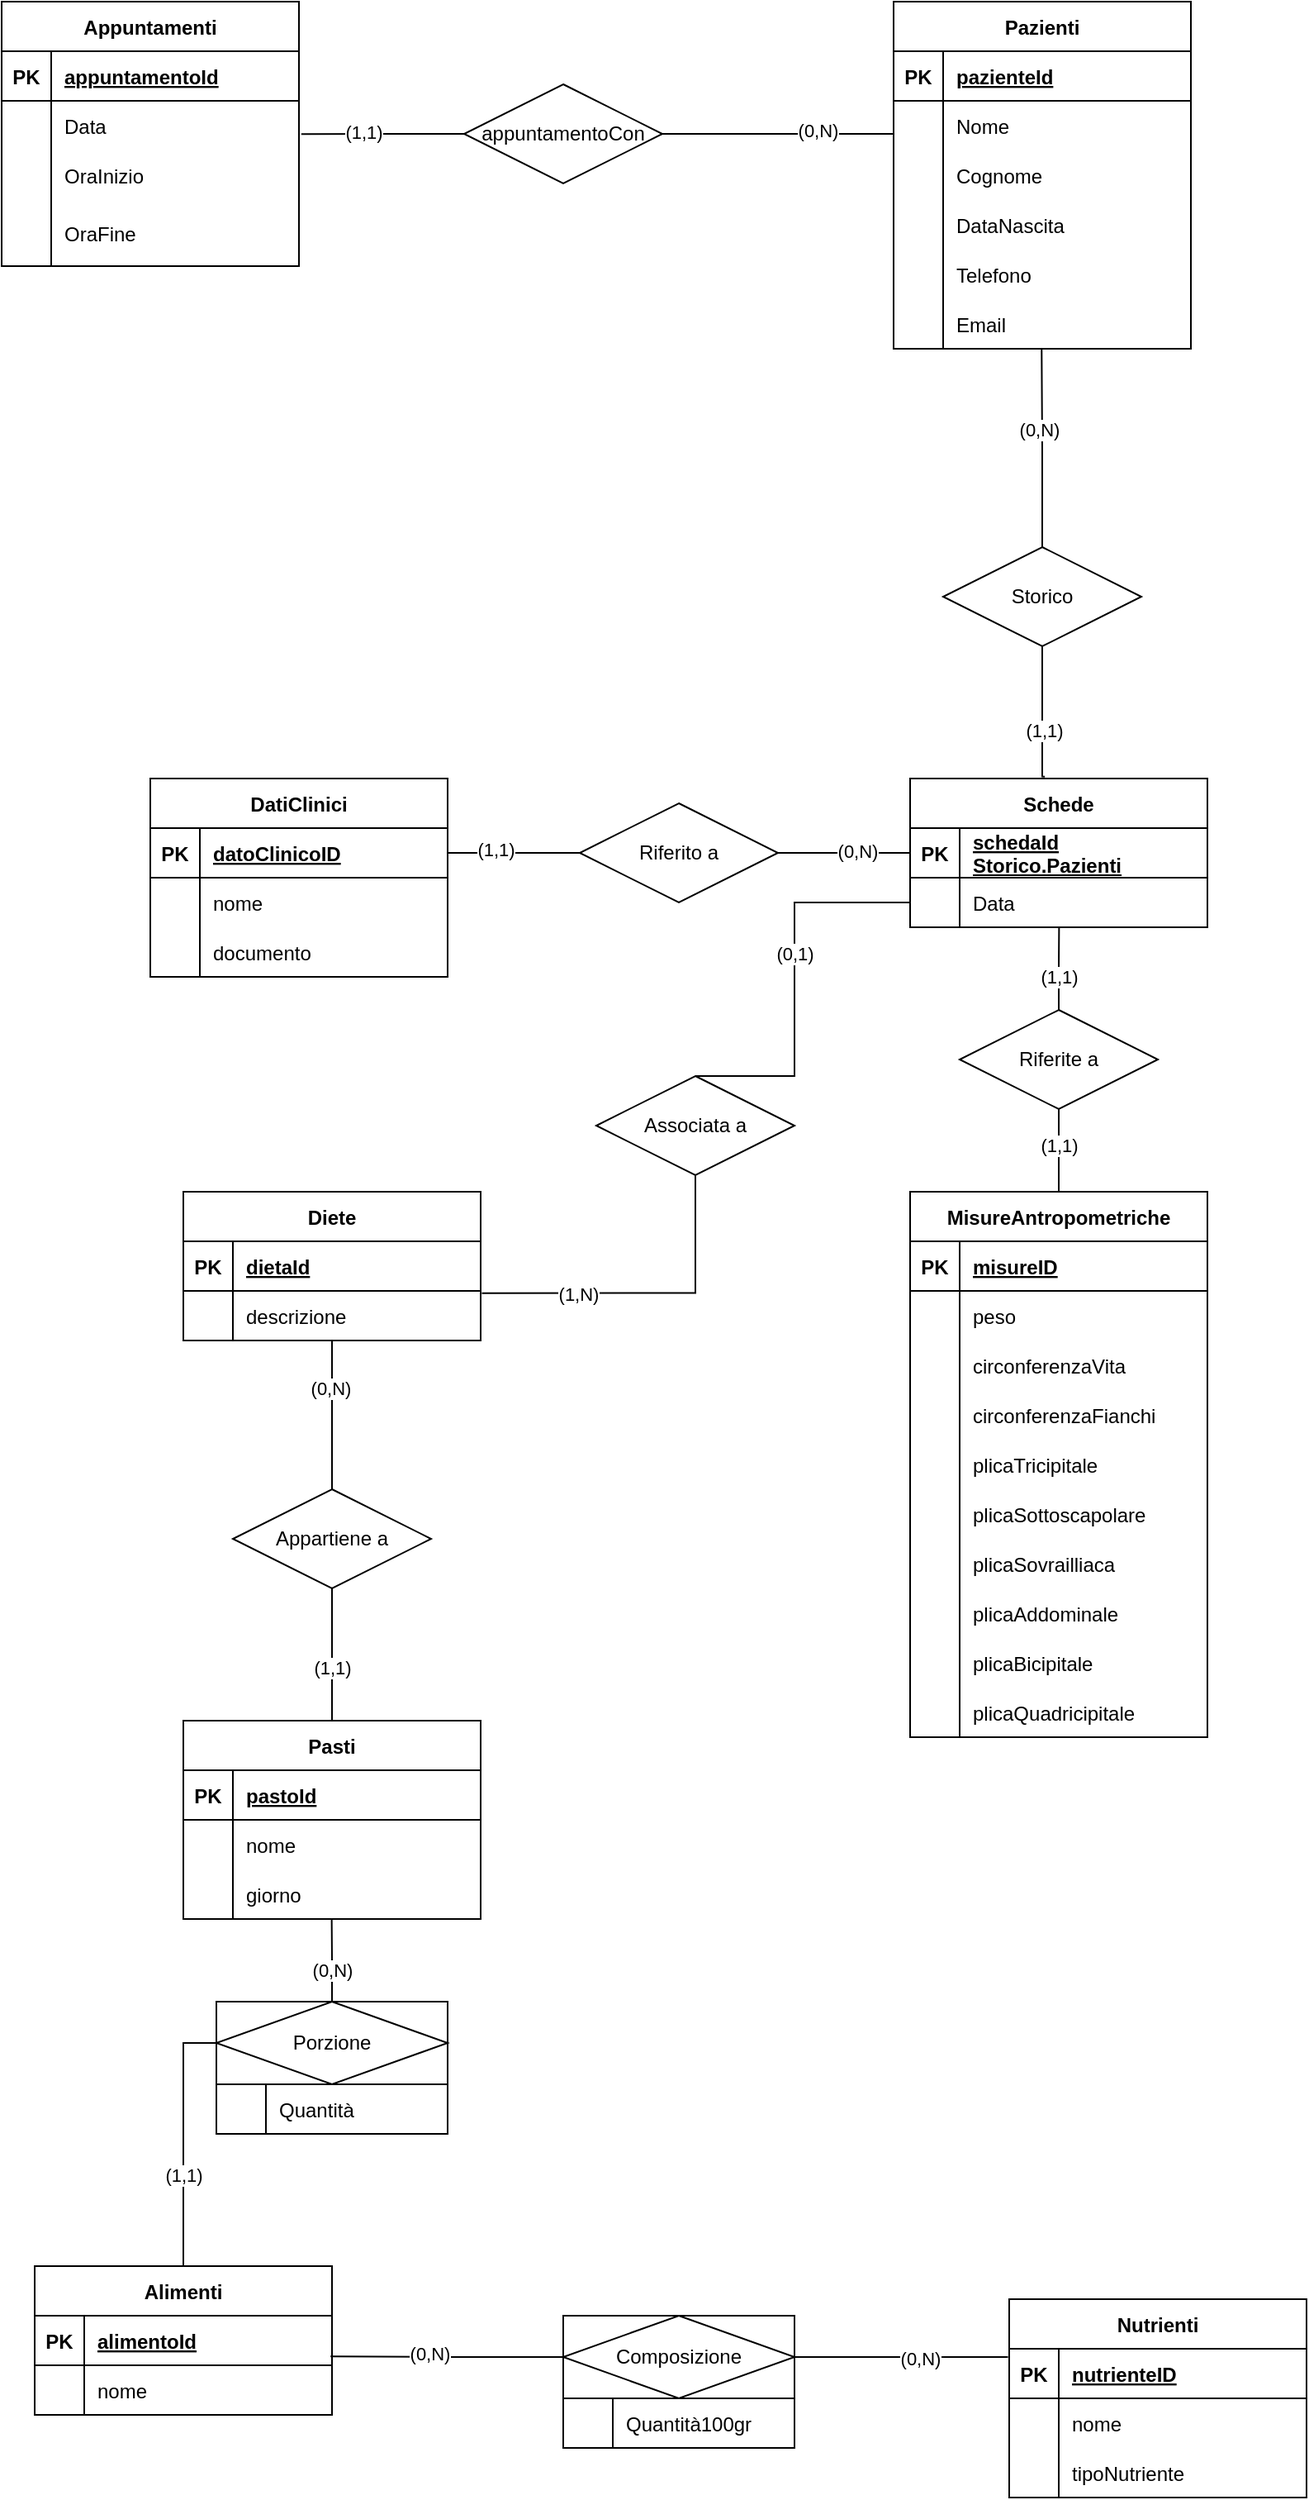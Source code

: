 <mxfile version="18.0.6" type="device"><diagram id="R2lEEEUBdFMjLlhIrx00" name="Page-1"><mxGraphModel dx="1038" dy="641" grid="1" gridSize="10" guides="1" tooltips="1" connect="1" arrows="1" fold="1" page="1" pageScale="1" pageWidth="850" pageHeight="1100" math="0" shadow="0" extFonts="Permanent Marker^https://fonts.googleapis.com/css?family=Permanent+Marker"><root><mxCell id="0"/><mxCell id="1" parent="0"/><mxCell id="slWftcfjG_QNIl7X43cK-1" value="Appuntamenti" style="shape=table;startSize=30;container=1;collapsible=1;childLayout=tableLayout;fixedRows=1;rowLines=0;fontStyle=1;align=center;resizeLast=1;" parent="1" vertex="1"><mxGeometry x="50" y="240" width="180" height="160" as="geometry"/></mxCell><mxCell id="slWftcfjG_QNIl7X43cK-2" value="" style="shape=tableRow;horizontal=0;startSize=0;swimlaneHead=0;swimlaneBody=0;fillColor=none;collapsible=0;dropTarget=0;points=[[0,0.5],[1,0.5]];portConstraint=eastwest;top=0;left=0;right=0;bottom=1;" parent="slWftcfjG_QNIl7X43cK-1" vertex="1"><mxGeometry y="30" width="180" height="30" as="geometry"/></mxCell><mxCell id="slWftcfjG_QNIl7X43cK-3" value="PK" style="shape=partialRectangle;connectable=0;fillColor=none;top=0;left=0;bottom=0;right=0;fontStyle=1;overflow=hidden;" parent="slWftcfjG_QNIl7X43cK-2" vertex="1"><mxGeometry width="30" height="30" as="geometry"><mxRectangle width="30" height="30" as="alternateBounds"/></mxGeometry></mxCell><mxCell id="slWftcfjG_QNIl7X43cK-4" value="appuntamentoId" style="shape=partialRectangle;connectable=0;fillColor=none;top=0;left=0;bottom=0;right=0;align=left;spacingLeft=6;fontStyle=5;overflow=hidden;" parent="slWftcfjG_QNIl7X43cK-2" vertex="1"><mxGeometry x="30" width="150" height="30" as="geometry"><mxRectangle width="150" height="30" as="alternateBounds"/></mxGeometry></mxCell><mxCell id="slWftcfjG_QNIl7X43cK-5" value="" style="shape=tableRow;horizontal=0;startSize=0;swimlaneHead=0;swimlaneBody=0;fillColor=none;collapsible=0;dropTarget=0;points=[[0,0.5],[1,0.5]];portConstraint=eastwest;top=0;left=0;right=0;bottom=0;" parent="slWftcfjG_QNIl7X43cK-1" vertex="1"><mxGeometry y="60" width="180" height="30" as="geometry"/></mxCell><mxCell id="slWftcfjG_QNIl7X43cK-6" value="" style="shape=partialRectangle;connectable=0;fillColor=none;top=0;left=0;bottom=0;right=0;editable=1;overflow=hidden;" parent="slWftcfjG_QNIl7X43cK-5" vertex="1"><mxGeometry width="30" height="30" as="geometry"><mxRectangle width="30" height="30" as="alternateBounds"/></mxGeometry></mxCell><mxCell id="slWftcfjG_QNIl7X43cK-7" value="Data" style="shape=partialRectangle;connectable=0;fillColor=none;top=0;left=0;bottom=0;right=0;align=left;spacingLeft=6;overflow=hidden;" parent="slWftcfjG_QNIl7X43cK-5" vertex="1"><mxGeometry x="30" width="150" height="30" as="geometry"><mxRectangle width="150" height="30" as="alternateBounds"/></mxGeometry></mxCell><mxCell id="slWftcfjG_QNIl7X43cK-8" value="" style="shape=tableRow;horizontal=0;startSize=0;swimlaneHead=0;swimlaneBody=0;fillColor=none;collapsible=0;dropTarget=0;points=[[0,0.5],[1,0.5]];portConstraint=eastwest;top=0;left=0;right=0;bottom=0;" parent="slWftcfjG_QNIl7X43cK-1" vertex="1"><mxGeometry y="90" width="180" height="30" as="geometry"/></mxCell><mxCell id="slWftcfjG_QNIl7X43cK-9" value="" style="shape=partialRectangle;connectable=0;fillColor=none;top=0;left=0;bottom=0;right=0;editable=1;overflow=hidden;" parent="slWftcfjG_QNIl7X43cK-8" vertex="1"><mxGeometry width="30" height="30" as="geometry"><mxRectangle width="30" height="30" as="alternateBounds"/></mxGeometry></mxCell><mxCell id="slWftcfjG_QNIl7X43cK-10" value="OraInizio" style="shape=partialRectangle;connectable=0;fillColor=none;top=0;left=0;bottom=0;right=0;align=left;spacingLeft=6;overflow=hidden;" parent="slWftcfjG_QNIl7X43cK-8" vertex="1"><mxGeometry x="30" width="150" height="30" as="geometry"><mxRectangle width="150" height="30" as="alternateBounds"/></mxGeometry></mxCell><mxCell id="slWftcfjG_QNIl7X43cK-11" value="" style="shape=tableRow;horizontal=0;startSize=0;swimlaneHead=0;swimlaneBody=0;fillColor=none;collapsible=0;dropTarget=0;points=[[0,0.5],[1,0.5]];portConstraint=eastwest;top=0;left=0;right=0;bottom=0;" parent="slWftcfjG_QNIl7X43cK-1" vertex="1"><mxGeometry y="120" width="180" height="40" as="geometry"/></mxCell><mxCell id="slWftcfjG_QNIl7X43cK-12" value="" style="shape=partialRectangle;connectable=0;fillColor=none;top=0;left=0;bottom=0;right=0;editable=1;overflow=hidden;" parent="slWftcfjG_QNIl7X43cK-11" vertex="1"><mxGeometry width="30" height="40" as="geometry"><mxRectangle width="30" height="40" as="alternateBounds"/></mxGeometry></mxCell><mxCell id="slWftcfjG_QNIl7X43cK-13" value="OraFine" style="shape=partialRectangle;connectable=0;fillColor=none;top=0;left=0;bottom=0;right=0;align=left;spacingLeft=6;overflow=hidden;" parent="slWftcfjG_QNIl7X43cK-11" vertex="1"><mxGeometry x="30" width="150" height="40" as="geometry"><mxRectangle width="150" height="40" as="alternateBounds"/></mxGeometry></mxCell><mxCell id="slWftcfjG_QNIl7X43cK-31" value="Pazienti" style="shape=table;startSize=30;container=1;collapsible=1;childLayout=tableLayout;fixedRows=1;rowLines=0;fontStyle=1;align=center;resizeLast=1;" parent="1" vertex="1"><mxGeometry x="590" y="240" width="180" height="210" as="geometry"/></mxCell><mxCell id="slWftcfjG_QNIl7X43cK-32" value="" style="shape=tableRow;horizontal=0;startSize=0;swimlaneHead=0;swimlaneBody=0;fillColor=none;collapsible=0;dropTarget=0;points=[[0,0.5],[1,0.5]];portConstraint=eastwest;top=0;left=0;right=0;bottom=1;" parent="slWftcfjG_QNIl7X43cK-31" vertex="1"><mxGeometry y="30" width="180" height="30" as="geometry"/></mxCell><mxCell id="slWftcfjG_QNIl7X43cK-33" value="PK" style="shape=partialRectangle;connectable=0;fillColor=none;top=0;left=0;bottom=0;right=0;fontStyle=1;overflow=hidden;" parent="slWftcfjG_QNIl7X43cK-32" vertex="1"><mxGeometry width="30" height="30" as="geometry"><mxRectangle width="30" height="30" as="alternateBounds"/></mxGeometry></mxCell><mxCell id="slWftcfjG_QNIl7X43cK-34" value="pazienteId" style="shape=partialRectangle;connectable=0;fillColor=none;top=0;left=0;bottom=0;right=0;align=left;spacingLeft=6;fontStyle=5;overflow=hidden;" parent="slWftcfjG_QNIl7X43cK-32" vertex="1"><mxGeometry x="30" width="150" height="30" as="geometry"><mxRectangle width="150" height="30" as="alternateBounds"/></mxGeometry></mxCell><mxCell id="slWftcfjG_QNIl7X43cK-35" value="" style="shape=tableRow;horizontal=0;startSize=0;swimlaneHead=0;swimlaneBody=0;fillColor=none;collapsible=0;dropTarget=0;points=[[0,0.5],[1,0.5]];portConstraint=eastwest;top=0;left=0;right=0;bottom=0;" parent="slWftcfjG_QNIl7X43cK-31" vertex="1"><mxGeometry y="60" width="180" height="30" as="geometry"/></mxCell><mxCell id="slWftcfjG_QNIl7X43cK-36" value="" style="shape=partialRectangle;connectable=0;fillColor=none;top=0;left=0;bottom=0;right=0;editable=1;overflow=hidden;" parent="slWftcfjG_QNIl7X43cK-35" vertex="1"><mxGeometry width="30" height="30" as="geometry"><mxRectangle width="30" height="30" as="alternateBounds"/></mxGeometry></mxCell><mxCell id="slWftcfjG_QNIl7X43cK-37" value="Nome" style="shape=partialRectangle;connectable=0;fillColor=none;top=0;left=0;bottom=0;right=0;align=left;spacingLeft=6;overflow=hidden;" parent="slWftcfjG_QNIl7X43cK-35" vertex="1"><mxGeometry x="30" width="150" height="30" as="geometry"><mxRectangle width="150" height="30" as="alternateBounds"/></mxGeometry></mxCell><mxCell id="slWftcfjG_QNIl7X43cK-38" value="" style="shape=tableRow;horizontal=0;startSize=0;swimlaneHead=0;swimlaneBody=0;fillColor=none;collapsible=0;dropTarget=0;points=[[0,0.5],[1,0.5]];portConstraint=eastwest;top=0;left=0;right=0;bottom=0;" parent="slWftcfjG_QNIl7X43cK-31" vertex="1"><mxGeometry y="90" width="180" height="30" as="geometry"/></mxCell><mxCell id="slWftcfjG_QNIl7X43cK-39" value="" style="shape=partialRectangle;connectable=0;fillColor=none;top=0;left=0;bottom=0;right=0;editable=1;overflow=hidden;" parent="slWftcfjG_QNIl7X43cK-38" vertex="1"><mxGeometry width="30" height="30" as="geometry"><mxRectangle width="30" height="30" as="alternateBounds"/></mxGeometry></mxCell><mxCell id="slWftcfjG_QNIl7X43cK-40" value="Cognome" style="shape=partialRectangle;connectable=0;fillColor=none;top=0;left=0;bottom=0;right=0;align=left;spacingLeft=6;overflow=hidden;" parent="slWftcfjG_QNIl7X43cK-38" vertex="1"><mxGeometry x="30" width="150" height="30" as="geometry"><mxRectangle width="150" height="30" as="alternateBounds"/></mxGeometry></mxCell><mxCell id="slWftcfjG_QNIl7X43cK-41" value="" style="shape=tableRow;horizontal=0;startSize=0;swimlaneHead=0;swimlaneBody=0;fillColor=none;collapsible=0;dropTarget=0;points=[[0,0.5],[1,0.5]];portConstraint=eastwest;top=0;left=0;right=0;bottom=0;" parent="slWftcfjG_QNIl7X43cK-31" vertex="1"><mxGeometry y="120" width="180" height="30" as="geometry"/></mxCell><mxCell id="slWftcfjG_QNIl7X43cK-42" value="" style="shape=partialRectangle;connectable=0;fillColor=none;top=0;left=0;bottom=0;right=0;editable=1;overflow=hidden;" parent="slWftcfjG_QNIl7X43cK-41" vertex="1"><mxGeometry width="30" height="30" as="geometry"><mxRectangle width="30" height="30" as="alternateBounds"/></mxGeometry></mxCell><mxCell id="slWftcfjG_QNIl7X43cK-43" value="DataNascita" style="shape=partialRectangle;connectable=0;fillColor=none;top=0;left=0;bottom=0;right=0;align=left;spacingLeft=6;overflow=hidden;" parent="slWftcfjG_QNIl7X43cK-41" vertex="1"><mxGeometry x="30" width="150" height="30" as="geometry"><mxRectangle width="150" height="30" as="alternateBounds"/></mxGeometry></mxCell><mxCell id="slWftcfjG_QNIl7X43cK-44" value="" style="shape=tableRow;horizontal=0;startSize=0;swimlaneHead=0;swimlaneBody=0;fillColor=none;collapsible=0;dropTarget=0;points=[[0,0.5],[1,0.5]];portConstraint=eastwest;top=0;left=0;right=0;bottom=0;" parent="slWftcfjG_QNIl7X43cK-31" vertex="1"><mxGeometry y="150" width="180" height="30" as="geometry"/></mxCell><mxCell id="slWftcfjG_QNIl7X43cK-45" value="" style="shape=partialRectangle;connectable=0;fillColor=none;top=0;left=0;bottom=0;right=0;editable=1;overflow=hidden;" parent="slWftcfjG_QNIl7X43cK-44" vertex="1"><mxGeometry width="30" height="30" as="geometry"><mxRectangle width="30" height="30" as="alternateBounds"/></mxGeometry></mxCell><mxCell id="slWftcfjG_QNIl7X43cK-46" value="Telefono" style="shape=partialRectangle;connectable=0;fillColor=none;top=0;left=0;bottom=0;right=0;align=left;spacingLeft=6;overflow=hidden;" parent="slWftcfjG_QNIl7X43cK-44" vertex="1"><mxGeometry x="30" width="150" height="30" as="geometry"><mxRectangle width="150" height="30" as="alternateBounds"/></mxGeometry></mxCell><mxCell id="slWftcfjG_QNIl7X43cK-47" value="" style="shape=tableRow;horizontal=0;startSize=0;swimlaneHead=0;swimlaneBody=0;fillColor=none;collapsible=0;dropTarget=0;points=[[0,0.5],[1,0.5]];portConstraint=eastwest;top=0;left=0;right=0;bottom=0;" parent="slWftcfjG_QNIl7X43cK-31" vertex="1"><mxGeometry y="180" width="180" height="30" as="geometry"/></mxCell><mxCell id="slWftcfjG_QNIl7X43cK-48" value="" style="shape=partialRectangle;connectable=0;fillColor=none;top=0;left=0;bottom=0;right=0;editable=1;overflow=hidden;" parent="slWftcfjG_QNIl7X43cK-47" vertex="1"><mxGeometry width="30" height="30" as="geometry"><mxRectangle width="30" height="30" as="alternateBounds"/></mxGeometry></mxCell><mxCell id="slWftcfjG_QNIl7X43cK-49" value="Email" style="shape=partialRectangle;connectable=0;fillColor=none;top=0;left=0;bottom=0;right=0;align=left;spacingLeft=6;overflow=hidden;" parent="slWftcfjG_QNIl7X43cK-47" vertex="1"><mxGeometry x="30" width="150" height="30" as="geometry"><mxRectangle width="150" height="30" as="alternateBounds"/></mxGeometry></mxCell><mxCell id="slWftcfjG_QNIl7X43cK-51" style="edgeStyle=orthogonalEdgeStyle;rounded=0;orthogonalLoop=1;jettySize=auto;html=1;exitX=1;exitY=0.5;exitDx=0;exitDy=0;endArrow=none;endFill=0;" parent="1" source="slWftcfjG_QNIl7X43cK-50" target="slWftcfjG_QNIl7X43cK-35" edge="1"><mxGeometry relative="1" as="geometry"><Array as="points"><mxPoint x="560" y="320"/><mxPoint x="560" y="320"/></Array></mxGeometry></mxCell><mxCell id="slWftcfjG_QNIl7X43cK-55" value="(0,N)" style="edgeLabel;html=1;align=center;verticalAlign=middle;resizable=0;points=[];" parent="slWftcfjG_QNIl7X43cK-51" vertex="1" connectable="0"><mxGeometry x="0.341" y="2" relative="1" as="geometry"><mxPoint as="offset"/></mxGeometry></mxCell><mxCell id="slWftcfjG_QNIl7X43cK-52" style="edgeStyle=orthogonalEdgeStyle;rounded=0;orthogonalLoop=1;jettySize=auto;html=1;exitX=0;exitY=0.5;exitDx=0;exitDy=0;entryX=1.008;entryY=0.671;entryDx=0;entryDy=0;entryPerimeter=0;endArrow=none;endFill=0;" parent="1" source="slWftcfjG_QNIl7X43cK-50" target="slWftcfjG_QNIl7X43cK-5" edge="1"><mxGeometry relative="1" as="geometry"/></mxCell><mxCell id="slWftcfjG_QNIl7X43cK-54" value="(1,1)" style="edgeLabel;html=1;align=center;verticalAlign=middle;resizable=0;points=[];" parent="slWftcfjG_QNIl7X43cK-52" vertex="1" connectable="0"><mxGeometry x="0.243" y="-1" relative="1" as="geometry"><mxPoint as="offset"/></mxGeometry></mxCell><mxCell id="slWftcfjG_QNIl7X43cK-50" value="appuntamentoCon" style="shape=rhombus;perimeter=rhombusPerimeter;whiteSpace=wrap;html=1;align=center;" parent="1" vertex="1"><mxGeometry x="330" y="290" width="120" height="60" as="geometry"/></mxCell><mxCell id="slWftcfjG_QNIl7X43cK-73" value="Schede" style="shape=table;startSize=30;container=1;collapsible=1;childLayout=tableLayout;fixedRows=1;rowLines=0;fontStyle=1;align=center;resizeLast=1;" parent="1" vertex="1"><mxGeometry x="600" y="710" width="180" height="90" as="geometry"/></mxCell><mxCell id="slWftcfjG_QNIl7X43cK-74" value="" style="shape=tableRow;horizontal=0;startSize=0;swimlaneHead=0;swimlaneBody=0;fillColor=none;collapsible=0;dropTarget=0;points=[[0,0.5],[1,0.5]];portConstraint=eastwest;top=0;left=0;right=0;bottom=1;" parent="slWftcfjG_QNIl7X43cK-73" vertex="1"><mxGeometry y="30" width="180" height="30" as="geometry"/></mxCell><mxCell id="slWftcfjG_QNIl7X43cK-75" value="PK" style="shape=partialRectangle;connectable=0;fillColor=none;top=0;left=0;bottom=0;right=0;fontStyle=1;overflow=hidden;" parent="slWftcfjG_QNIl7X43cK-74" vertex="1"><mxGeometry width="30" height="30" as="geometry"><mxRectangle width="30" height="30" as="alternateBounds"/></mxGeometry></mxCell><mxCell id="slWftcfjG_QNIl7X43cK-76" value="schedaId&#10;Storico.Pazienti" style="shape=partialRectangle;connectable=0;fillColor=none;top=0;left=0;bottom=0;right=0;align=left;spacingLeft=6;fontStyle=5;overflow=hidden;" parent="slWftcfjG_QNIl7X43cK-74" vertex="1"><mxGeometry x="30" width="150" height="30" as="geometry"><mxRectangle width="150" height="30" as="alternateBounds"/></mxGeometry></mxCell><mxCell id="slWftcfjG_QNIl7X43cK-77" value="" style="shape=tableRow;horizontal=0;startSize=0;swimlaneHead=0;swimlaneBody=0;fillColor=none;collapsible=0;dropTarget=0;points=[[0,0.5],[1,0.5]];portConstraint=eastwest;top=0;left=0;right=0;bottom=0;" parent="slWftcfjG_QNIl7X43cK-73" vertex="1"><mxGeometry y="60" width="180" height="30" as="geometry"/></mxCell><mxCell id="slWftcfjG_QNIl7X43cK-78" value="" style="shape=partialRectangle;connectable=0;fillColor=none;top=0;left=0;bottom=0;right=0;editable=1;overflow=hidden;" parent="slWftcfjG_QNIl7X43cK-77" vertex="1"><mxGeometry width="30" height="30" as="geometry"><mxRectangle width="30" height="30" as="alternateBounds"/></mxGeometry></mxCell><mxCell id="slWftcfjG_QNIl7X43cK-79" value="Data" style="shape=partialRectangle;connectable=0;fillColor=none;top=0;left=0;bottom=0;right=0;align=left;spacingLeft=6;overflow=hidden;" parent="slWftcfjG_QNIl7X43cK-77" vertex="1"><mxGeometry x="30" width="150" height="30" as="geometry"><mxRectangle width="150" height="30" as="alternateBounds"/></mxGeometry></mxCell><mxCell id="slWftcfjG_QNIl7X43cK-87" style="edgeStyle=orthogonalEdgeStyle;rounded=0;orthogonalLoop=1;jettySize=auto;html=1;exitX=0.5;exitY=0;exitDx=0;exitDy=0;endArrow=none;endFill=0;entryX=0.498;entryY=1;entryDx=0;entryDy=0;entryPerimeter=0;" parent="1" source="slWftcfjG_QNIl7X43cK-86" target="slWftcfjG_QNIl7X43cK-47" edge="1"><mxGeometry relative="1" as="geometry"><mxPoint x="679.632" y="460" as="targetPoint"/></mxGeometry></mxCell><mxCell id="slWftcfjG_QNIl7X43cK-91" value="(0,N)" style="edgeLabel;html=1;align=center;verticalAlign=middle;resizable=0;points=[];" parent="slWftcfjG_QNIl7X43cK-87" vertex="1" connectable="0"><mxGeometry x="0.2" y="2" relative="1" as="geometry"><mxPoint as="offset"/></mxGeometry></mxCell><mxCell id="slWftcfjG_QNIl7X43cK-89" style="edgeStyle=orthogonalEdgeStyle;rounded=0;orthogonalLoop=1;jettySize=auto;html=1;exitX=0.5;exitY=1;exitDx=0;exitDy=0;entryX=0.453;entryY=-0.013;entryDx=0;entryDy=0;entryPerimeter=0;endArrow=none;endFill=0;" parent="1" source="slWftcfjG_QNIl7X43cK-86" target="slWftcfjG_QNIl7X43cK-73" edge="1"><mxGeometry relative="1" as="geometry"><Array as="points"><mxPoint x="680" y="709"/></Array></mxGeometry></mxCell><mxCell id="slWftcfjG_QNIl7X43cK-90" value="(1,1)" style="edgeLabel;html=1;align=center;verticalAlign=middle;resizable=0;points=[];" parent="slWftcfjG_QNIl7X43cK-89" vertex="1" connectable="0"><mxGeometry x="0.272" y="1" relative="1" as="geometry"><mxPoint as="offset"/></mxGeometry></mxCell><mxCell id="slWftcfjG_QNIl7X43cK-86" value="Storico" style="shape=rhombus;perimeter=rhombusPerimeter;whiteSpace=wrap;html=1;align=center;" parent="1" vertex="1"><mxGeometry x="620" y="570" width="120" height="60" as="geometry"/></mxCell><mxCell id="slWftcfjG_QNIl7X43cK-92" value="DatiClinici" style="shape=table;startSize=30;container=1;collapsible=1;childLayout=tableLayout;fixedRows=1;rowLines=0;fontStyle=1;align=center;resizeLast=1;" parent="1" vertex="1"><mxGeometry x="140" y="710" width="180" height="120" as="geometry"/></mxCell><mxCell id="slWftcfjG_QNIl7X43cK-93" value="" style="shape=tableRow;horizontal=0;startSize=0;swimlaneHead=0;swimlaneBody=0;fillColor=none;collapsible=0;dropTarget=0;points=[[0,0.5],[1,0.5]];portConstraint=eastwest;top=0;left=0;right=0;bottom=1;" parent="slWftcfjG_QNIl7X43cK-92" vertex="1"><mxGeometry y="30" width="180" height="30" as="geometry"/></mxCell><mxCell id="slWftcfjG_QNIl7X43cK-94" value="PK" style="shape=partialRectangle;connectable=0;fillColor=none;top=0;left=0;bottom=0;right=0;fontStyle=1;overflow=hidden;" parent="slWftcfjG_QNIl7X43cK-93" vertex="1"><mxGeometry width="30" height="30" as="geometry"><mxRectangle width="30" height="30" as="alternateBounds"/></mxGeometry></mxCell><mxCell id="slWftcfjG_QNIl7X43cK-95" value="datoClinicoID" style="shape=partialRectangle;connectable=0;fillColor=none;top=0;left=0;bottom=0;right=0;align=left;spacingLeft=6;fontStyle=5;overflow=hidden;" parent="slWftcfjG_QNIl7X43cK-93" vertex="1"><mxGeometry x="30" width="150" height="30" as="geometry"><mxRectangle width="150" height="30" as="alternateBounds"/></mxGeometry></mxCell><mxCell id="slWftcfjG_QNIl7X43cK-96" value="" style="shape=tableRow;horizontal=0;startSize=0;swimlaneHead=0;swimlaneBody=0;fillColor=none;collapsible=0;dropTarget=0;points=[[0,0.5],[1,0.5]];portConstraint=eastwest;top=0;left=0;right=0;bottom=0;" parent="slWftcfjG_QNIl7X43cK-92" vertex="1"><mxGeometry y="60" width="180" height="30" as="geometry"/></mxCell><mxCell id="slWftcfjG_QNIl7X43cK-97" value="" style="shape=partialRectangle;connectable=0;fillColor=none;top=0;left=0;bottom=0;right=0;editable=1;overflow=hidden;" parent="slWftcfjG_QNIl7X43cK-96" vertex="1"><mxGeometry width="30" height="30" as="geometry"><mxRectangle width="30" height="30" as="alternateBounds"/></mxGeometry></mxCell><mxCell id="slWftcfjG_QNIl7X43cK-98" value="nome" style="shape=partialRectangle;connectable=0;fillColor=none;top=0;left=0;bottom=0;right=0;align=left;spacingLeft=6;overflow=hidden;" parent="slWftcfjG_QNIl7X43cK-96" vertex="1"><mxGeometry x="30" width="150" height="30" as="geometry"><mxRectangle width="150" height="30" as="alternateBounds"/></mxGeometry></mxCell><mxCell id="slWftcfjG_QNIl7X43cK-99" value="" style="shape=tableRow;horizontal=0;startSize=0;swimlaneHead=0;swimlaneBody=0;fillColor=none;collapsible=0;dropTarget=0;points=[[0,0.5],[1,0.5]];portConstraint=eastwest;top=0;left=0;right=0;bottom=0;" parent="slWftcfjG_QNIl7X43cK-92" vertex="1"><mxGeometry y="90" width="180" height="30" as="geometry"/></mxCell><mxCell id="slWftcfjG_QNIl7X43cK-100" value="" style="shape=partialRectangle;connectable=0;fillColor=none;top=0;left=0;bottom=0;right=0;editable=1;overflow=hidden;" parent="slWftcfjG_QNIl7X43cK-99" vertex="1"><mxGeometry width="30" height="30" as="geometry"><mxRectangle width="30" height="30" as="alternateBounds"/></mxGeometry></mxCell><mxCell id="slWftcfjG_QNIl7X43cK-101" value="documento" style="shape=partialRectangle;connectable=0;fillColor=none;top=0;left=0;bottom=0;right=0;align=left;spacingLeft=6;overflow=hidden;" parent="slWftcfjG_QNIl7X43cK-99" vertex="1"><mxGeometry x="30" width="150" height="30" as="geometry"><mxRectangle width="150" height="30" as="alternateBounds"/></mxGeometry></mxCell><mxCell id="slWftcfjG_QNIl7X43cK-107" style="edgeStyle=orthogonalEdgeStyle;rounded=0;orthogonalLoop=1;jettySize=auto;html=1;exitX=0;exitY=0.5;exitDx=0;exitDy=0;entryX=1;entryY=0.5;entryDx=0;entryDy=0;endArrow=none;endFill=0;" parent="1" source="slWftcfjG_QNIl7X43cK-106" target="slWftcfjG_QNIl7X43cK-93" edge="1"><mxGeometry relative="1" as="geometry"/></mxCell><mxCell id="slWftcfjG_QNIl7X43cK-110" value="(1,1)" style="edgeLabel;html=1;align=center;verticalAlign=middle;resizable=0;points=[];" parent="slWftcfjG_QNIl7X43cK-107" vertex="1" connectable="0"><mxGeometry x="0.279" y="-2" relative="1" as="geometry"><mxPoint as="offset"/></mxGeometry></mxCell><mxCell id="slWftcfjG_QNIl7X43cK-108" style="edgeStyle=orthogonalEdgeStyle;rounded=0;orthogonalLoop=1;jettySize=auto;html=1;exitX=1;exitY=0.5;exitDx=0;exitDy=0;entryX=0;entryY=0.5;entryDx=0;entryDy=0;endArrow=none;endFill=0;" parent="1" source="slWftcfjG_QNIl7X43cK-106" target="slWftcfjG_QNIl7X43cK-74" edge="1"><mxGeometry relative="1" as="geometry"/></mxCell><mxCell id="slWftcfjG_QNIl7X43cK-109" value="(0,N)" style="edgeLabel;html=1;align=center;verticalAlign=middle;resizable=0;points=[];" parent="slWftcfjG_QNIl7X43cK-108" vertex="1" connectable="0"><mxGeometry x="0.202" y="1" relative="1" as="geometry"><mxPoint as="offset"/></mxGeometry></mxCell><mxCell id="slWftcfjG_QNIl7X43cK-106" value="Riferito a" style="shape=rhombus;perimeter=rhombusPerimeter;whiteSpace=wrap;html=1;align=center;" parent="1" vertex="1"><mxGeometry x="400" y="725" width="120" height="60" as="geometry"/></mxCell><mxCell id="slWftcfjG_QNIl7X43cK-111" value="MisureAntropometriche" style="shape=table;startSize=30;container=1;collapsible=1;childLayout=tableLayout;fixedRows=1;rowLines=0;fontStyle=1;align=center;resizeLast=1;" parent="1" vertex="1"><mxGeometry x="600" y="960" width="180" height="330" as="geometry"/></mxCell><mxCell id="slWftcfjG_QNIl7X43cK-112" value="" style="shape=tableRow;horizontal=0;startSize=0;swimlaneHead=0;swimlaneBody=0;fillColor=none;collapsible=0;dropTarget=0;points=[[0,0.5],[1,0.5]];portConstraint=eastwest;top=0;left=0;right=0;bottom=1;" parent="slWftcfjG_QNIl7X43cK-111" vertex="1"><mxGeometry y="30" width="180" height="30" as="geometry"/></mxCell><mxCell id="slWftcfjG_QNIl7X43cK-113" value="PK" style="shape=partialRectangle;connectable=0;fillColor=none;top=0;left=0;bottom=0;right=0;fontStyle=1;overflow=hidden;" parent="slWftcfjG_QNIl7X43cK-112" vertex="1"><mxGeometry width="30" height="30" as="geometry"><mxRectangle width="30" height="30" as="alternateBounds"/></mxGeometry></mxCell><mxCell id="slWftcfjG_QNIl7X43cK-114" value="misureID" style="shape=partialRectangle;connectable=0;fillColor=none;top=0;left=0;bottom=0;right=0;align=left;spacingLeft=6;fontStyle=5;overflow=hidden;" parent="slWftcfjG_QNIl7X43cK-112" vertex="1"><mxGeometry x="30" width="150" height="30" as="geometry"><mxRectangle width="150" height="30" as="alternateBounds"/></mxGeometry></mxCell><mxCell id="slWftcfjG_QNIl7X43cK-115" value="" style="shape=tableRow;horizontal=0;startSize=0;swimlaneHead=0;swimlaneBody=0;fillColor=none;collapsible=0;dropTarget=0;points=[[0,0.5],[1,0.5]];portConstraint=eastwest;top=0;left=0;right=0;bottom=0;" parent="slWftcfjG_QNIl7X43cK-111" vertex="1"><mxGeometry y="60" width="180" height="30" as="geometry"/></mxCell><mxCell id="slWftcfjG_QNIl7X43cK-116" value="" style="shape=partialRectangle;connectable=0;fillColor=none;top=0;left=0;bottom=0;right=0;editable=1;overflow=hidden;" parent="slWftcfjG_QNIl7X43cK-115" vertex="1"><mxGeometry width="30" height="30" as="geometry"><mxRectangle width="30" height="30" as="alternateBounds"/></mxGeometry></mxCell><mxCell id="slWftcfjG_QNIl7X43cK-117" value="peso" style="shape=partialRectangle;connectable=0;fillColor=none;top=0;left=0;bottom=0;right=0;align=left;spacingLeft=6;overflow=hidden;" parent="slWftcfjG_QNIl7X43cK-115" vertex="1"><mxGeometry x="30" width="150" height="30" as="geometry"><mxRectangle width="150" height="30" as="alternateBounds"/></mxGeometry></mxCell><mxCell id="slWftcfjG_QNIl7X43cK-118" value="" style="shape=tableRow;horizontal=0;startSize=0;swimlaneHead=0;swimlaneBody=0;fillColor=none;collapsible=0;dropTarget=0;points=[[0,0.5],[1,0.5]];portConstraint=eastwest;top=0;left=0;right=0;bottom=0;" parent="slWftcfjG_QNIl7X43cK-111" vertex="1"><mxGeometry y="90" width="180" height="30" as="geometry"/></mxCell><mxCell id="slWftcfjG_QNIl7X43cK-119" value="" style="shape=partialRectangle;connectable=0;fillColor=none;top=0;left=0;bottom=0;right=0;editable=1;overflow=hidden;" parent="slWftcfjG_QNIl7X43cK-118" vertex="1"><mxGeometry width="30" height="30" as="geometry"><mxRectangle width="30" height="30" as="alternateBounds"/></mxGeometry></mxCell><mxCell id="slWftcfjG_QNIl7X43cK-120" value="circonferenzaVita" style="shape=partialRectangle;connectable=0;fillColor=none;top=0;left=0;bottom=0;right=0;align=left;spacingLeft=6;overflow=hidden;" parent="slWftcfjG_QNIl7X43cK-118" vertex="1"><mxGeometry x="30" width="150" height="30" as="geometry"><mxRectangle width="150" height="30" as="alternateBounds"/></mxGeometry></mxCell><mxCell id="slWftcfjG_QNIl7X43cK-121" value="" style="shape=tableRow;horizontal=0;startSize=0;swimlaneHead=0;swimlaneBody=0;fillColor=none;collapsible=0;dropTarget=0;points=[[0,0.5],[1,0.5]];portConstraint=eastwest;top=0;left=0;right=0;bottom=0;" parent="slWftcfjG_QNIl7X43cK-111" vertex="1"><mxGeometry y="120" width="180" height="30" as="geometry"/></mxCell><mxCell id="slWftcfjG_QNIl7X43cK-122" value="" style="shape=partialRectangle;connectable=0;fillColor=none;top=0;left=0;bottom=0;right=0;editable=1;overflow=hidden;" parent="slWftcfjG_QNIl7X43cK-121" vertex="1"><mxGeometry width="30" height="30" as="geometry"><mxRectangle width="30" height="30" as="alternateBounds"/></mxGeometry></mxCell><mxCell id="slWftcfjG_QNIl7X43cK-123" value="circonferenzaFianchi" style="shape=partialRectangle;connectable=0;fillColor=none;top=0;left=0;bottom=0;right=0;align=left;spacingLeft=6;overflow=hidden;" parent="slWftcfjG_QNIl7X43cK-121" vertex="1"><mxGeometry x="30" width="150" height="30" as="geometry"><mxRectangle width="150" height="30" as="alternateBounds"/></mxGeometry></mxCell><mxCell id="slWftcfjG_QNIl7X43cK-124" value="" style="shape=tableRow;horizontal=0;startSize=0;swimlaneHead=0;swimlaneBody=0;fillColor=none;collapsible=0;dropTarget=0;points=[[0,0.5],[1,0.5]];portConstraint=eastwest;top=0;left=0;right=0;bottom=0;" parent="slWftcfjG_QNIl7X43cK-111" vertex="1"><mxGeometry y="150" width="180" height="30" as="geometry"/></mxCell><mxCell id="slWftcfjG_QNIl7X43cK-125" value="" style="shape=partialRectangle;connectable=0;fillColor=none;top=0;left=0;bottom=0;right=0;editable=1;overflow=hidden;" parent="slWftcfjG_QNIl7X43cK-124" vertex="1"><mxGeometry width="30" height="30" as="geometry"><mxRectangle width="30" height="30" as="alternateBounds"/></mxGeometry></mxCell><mxCell id="slWftcfjG_QNIl7X43cK-126" value="plicaTricipitale" style="shape=partialRectangle;connectable=0;fillColor=none;top=0;left=0;bottom=0;right=0;align=left;spacingLeft=6;overflow=hidden;" parent="slWftcfjG_QNIl7X43cK-124" vertex="1"><mxGeometry x="30" width="150" height="30" as="geometry"><mxRectangle width="150" height="30" as="alternateBounds"/></mxGeometry></mxCell><mxCell id="slWftcfjG_QNIl7X43cK-127" value="" style="shape=tableRow;horizontal=0;startSize=0;swimlaneHead=0;swimlaneBody=0;fillColor=none;collapsible=0;dropTarget=0;points=[[0,0.5],[1,0.5]];portConstraint=eastwest;top=0;left=0;right=0;bottom=0;" parent="slWftcfjG_QNIl7X43cK-111" vertex="1"><mxGeometry y="180" width="180" height="30" as="geometry"/></mxCell><mxCell id="slWftcfjG_QNIl7X43cK-128" value="" style="shape=partialRectangle;connectable=0;fillColor=none;top=0;left=0;bottom=0;right=0;editable=1;overflow=hidden;" parent="slWftcfjG_QNIl7X43cK-127" vertex="1"><mxGeometry width="30" height="30" as="geometry"><mxRectangle width="30" height="30" as="alternateBounds"/></mxGeometry></mxCell><mxCell id="slWftcfjG_QNIl7X43cK-129" value="plicaSottoscapolare" style="shape=partialRectangle;connectable=0;fillColor=none;top=0;left=0;bottom=0;right=0;align=left;spacingLeft=6;overflow=hidden;" parent="slWftcfjG_QNIl7X43cK-127" vertex="1"><mxGeometry x="30" width="150" height="30" as="geometry"><mxRectangle width="150" height="30" as="alternateBounds"/></mxGeometry></mxCell><mxCell id="slWftcfjG_QNIl7X43cK-130" value="" style="shape=tableRow;horizontal=0;startSize=0;swimlaneHead=0;swimlaneBody=0;fillColor=none;collapsible=0;dropTarget=0;points=[[0,0.5],[1,0.5]];portConstraint=eastwest;top=0;left=0;right=0;bottom=0;" parent="slWftcfjG_QNIl7X43cK-111" vertex="1"><mxGeometry y="210" width="180" height="30" as="geometry"/></mxCell><mxCell id="slWftcfjG_QNIl7X43cK-131" value="" style="shape=partialRectangle;connectable=0;fillColor=none;top=0;left=0;bottom=0;right=0;editable=1;overflow=hidden;" parent="slWftcfjG_QNIl7X43cK-130" vertex="1"><mxGeometry width="30" height="30" as="geometry"><mxRectangle width="30" height="30" as="alternateBounds"/></mxGeometry></mxCell><mxCell id="slWftcfjG_QNIl7X43cK-132" value="plicaSovrailliaca" style="shape=partialRectangle;connectable=0;fillColor=none;top=0;left=0;bottom=0;right=0;align=left;spacingLeft=6;overflow=hidden;" parent="slWftcfjG_QNIl7X43cK-130" vertex="1"><mxGeometry x="30" width="150" height="30" as="geometry"><mxRectangle width="150" height="30" as="alternateBounds"/></mxGeometry></mxCell><mxCell id="slWftcfjG_QNIl7X43cK-133" value="" style="shape=tableRow;horizontal=0;startSize=0;swimlaneHead=0;swimlaneBody=0;fillColor=none;collapsible=0;dropTarget=0;points=[[0,0.5],[1,0.5]];portConstraint=eastwest;top=0;left=0;right=0;bottom=0;" parent="slWftcfjG_QNIl7X43cK-111" vertex="1"><mxGeometry y="240" width="180" height="30" as="geometry"/></mxCell><mxCell id="slWftcfjG_QNIl7X43cK-134" value="" style="shape=partialRectangle;connectable=0;fillColor=none;top=0;left=0;bottom=0;right=0;editable=1;overflow=hidden;" parent="slWftcfjG_QNIl7X43cK-133" vertex="1"><mxGeometry width="30" height="30" as="geometry"><mxRectangle width="30" height="30" as="alternateBounds"/></mxGeometry></mxCell><mxCell id="slWftcfjG_QNIl7X43cK-135" value="plicaAddominale" style="shape=partialRectangle;connectable=0;fillColor=none;top=0;left=0;bottom=0;right=0;align=left;spacingLeft=6;overflow=hidden;" parent="slWftcfjG_QNIl7X43cK-133" vertex="1"><mxGeometry x="30" width="150" height="30" as="geometry"><mxRectangle width="150" height="30" as="alternateBounds"/></mxGeometry></mxCell><mxCell id="slWftcfjG_QNIl7X43cK-136" value="" style="shape=tableRow;horizontal=0;startSize=0;swimlaneHead=0;swimlaneBody=0;fillColor=none;collapsible=0;dropTarget=0;points=[[0,0.5],[1,0.5]];portConstraint=eastwest;top=0;left=0;right=0;bottom=0;" parent="slWftcfjG_QNIl7X43cK-111" vertex="1"><mxGeometry y="270" width="180" height="30" as="geometry"/></mxCell><mxCell id="slWftcfjG_QNIl7X43cK-137" value="" style="shape=partialRectangle;connectable=0;fillColor=none;top=0;left=0;bottom=0;right=0;editable=1;overflow=hidden;" parent="slWftcfjG_QNIl7X43cK-136" vertex="1"><mxGeometry width="30" height="30" as="geometry"><mxRectangle width="30" height="30" as="alternateBounds"/></mxGeometry></mxCell><mxCell id="slWftcfjG_QNIl7X43cK-138" value="plicaBicipitale" style="shape=partialRectangle;connectable=0;fillColor=none;top=0;left=0;bottom=0;right=0;align=left;spacingLeft=6;overflow=hidden;" parent="slWftcfjG_QNIl7X43cK-136" vertex="1"><mxGeometry x="30" width="150" height="30" as="geometry"><mxRectangle width="150" height="30" as="alternateBounds"/></mxGeometry></mxCell><mxCell id="slWftcfjG_QNIl7X43cK-139" value="" style="shape=tableRow;horizontal=0;startSize=0;swimlaneHead=0;swimlaneBody=0;fillColor=none;collapsible=0;dropTarget=0;points=[[0,0.5],[1,0.5]];portConstraint=eastwest;top=0;left=0;right=0;bottom=0;" parent="slWftcfjG_QNIl7X43cK-111" vertex="1"><mxGeometry y="300" width="180" height="30" as="geometry"/></mxCell><mxCell id="slWftcfjG_QNIl7X43cK-140" value="" style="shape=partialRectangle;connectable=0;fillColor=none;top=0;left=0;bottom=0;right=0;editable=1;overflow=hidden;" parent="slWftcfjG_QNIl7X43cK-139" vertex="1"><mxGeometry width="30" height="30" as="geometry"><mxRectangle width="30" height="30" as="alternateBounds"/></mxGeometry></mxCell><mxCell id="slWftcfjG_QNIl7X43cK-141" value="plicaQuadricipitale" style="shape=partialRectangle;connectable=0;fillColor=none;top=0;left=0;bottom=0;right=0;align=left;spacingLeft=6;overflow=hidden;" parent="slWftcfjG_QNIl7X43cK-139" vertex="1"><mxGeometry x="30" width="150" height="30" as="geometry"><mxRectangle width="150" height="30" as="alternateBounds"/></mxGeometry></mxCell><mxCell id="slWftcfjG_QNIl7X43cK-143" style="edgeStyle=orthogonalEdgeStyle;rounded=0;orthogonalLoop=1;jettySize=auto;html=1;exitX=0.5;exitY=0;exitDx=0;exitDy=0;endArrow=none;endFill=0;entryX=0.501;entryY=1;entryDx=0;entryDy=0;entryPerimeter=0;" parent="1" source="slWftcfjG_QNIl7X43cK-142" target="slWftcfjG_QNIl7X43cK-77" edge="1"><mxGeometry relative="1" as="geometry"><mxPoint x="690.048" y="810" as="targetPoint"/></mxGeometry></mxCell><mxCell id="slWftcfjG_QNIl7X43cK-146" value="(1,1)" style="edgeLabel;html=1;align=center;verticalAlign=middle;resizable=0;points=[];" parent="slWftcfjG_QNIl7X43cK-143" vertex="1" connectable="0"><mxGeometry x="-0.196" relative="1" as="geometry"><mxPoint as="offset"/></mxGeometry></mxCell><mxCell id="slWftcfjG_QNIl7X43cK-144" style="edgeStyle=orthogonalEdgeStyle;rounded=0;orthogonalLoop=1;jettySize=auto;html=1;exitX=0.5;exitY=1;exitDx=0;exitDy=0;entryX=0.5;entryY=0;entryDx=0;entryDy=0;endArrow=none;endFill=0;" parent="1" source="slWftcfjG_QNIl7X43cK-142" target="slWftcfjG_QNIl7X43cK-111" edge="1"><mxGeometry relative="1" as="geometry"/></mxCell><mxCell id="slWftcfjG_QNIl7X43cK-145" value="(1,1)" style="edgeLabel;html=1;align=center;verticalAlign=middle;resizable=0;points=[];" parent="slWftcfjG_QNIl7X43cK-144" vertex="1" connectable="0"><mxGeometry x="-0.133" relative="1" as="geometry"><mxPoint as="offset"/></mxGeometry></mxCell><mxCell id="slWftcfjG_QNIl7X43cK-142" value="Riferite a" style="shape=rhombus;perimeter=rhombusPerimeter;whiteSpace=wrap;html=1;align=center;" parent="1" vertex="1"><mxGeometry x="630" y="850" width="120" height="60" as="geometry"/></mxCell><mxCell id="slWftcfjG_QNIl7X43cK-147" value="Diete" style="shape=table;startSize=30;container=1;collapsible=1;childLayout=tableLayout;fixedRows=1;rowLines=0;fontStyle=1;align=center;resizeLast=1;" parent="1" vertex="1"><mxGeometry x="160" y="960" width="180" height="90" as="geometry"/></mxCell><mxCell id="slWftcfjG_QNIl7X43cK-148" value="" style="shape=tableRow;horizontal=0;startSize=0;swimlaneHead=0;swimlaneBody=0;fillColor=none;collapsible=0;dropTarget=0;points=[[0,0.5],[1,0.5]];portConstraint=eastwest;top=0;left=0;right=0;bottom=1;" parent="slWftcfjG_QNIl7X43cK-147" vertex="1"><mxGeometry y="30" width="180" height="30" as="geometry"/></mxCell><mxCell id="slWftcfjG_QNIl7X43cK-149" value="PK" style="shape=partialRectangle;connectable=0;fillColor=none;top=0;left=0;bottom=0;right=0;fontStyle=1;overflow=hidden;" parent="slWftcfjG_QNIl7X43cK-148" vertex="1"><mxGeometry width="30" height="30" as="geometry"><mxRectangle width="30" height="30" as="alternateBounds"/></mxGeometry></mxCell><mxCell id="slWftcfjG_QNIl7X43cK-150" value="dietaId" style="shape=partialRectangle;connectable=0;fillColor=none;top=0;left=0;bottom=0;right=0;align=left;spacingLeft=6;fontStyle=5;overflow=hidden;" parent="slWftcfjG_QNIl7X43cK-148" vertex="1"><mxGeometry x="30" width="150" height="30" as="geometry"><mxRectangle width="150" height="30" as="alternateBounds"/></mxGeometry></mxCell><mxCell id="slWftcfjG_QNIl7X43cK-151" value="" style="shape=tableRow;horizontal=0;startSize=0;swimlaneHead=0;swimlaneBody=0;fillColor=none;collapsible=0;dropTarget=0;points=[[0,0.5],[1,0.5]];portConstraint=eastwest;top=0;left=0;right=0;bottom=0;" parent="slWftcfjG_QNIl7X43cK-147" vertex="1"><mxGeometry y="60" width="180" height="30" as="geometry"/></mxCell><mxCell id="slWftcfjG_QNIl7X43cK-152" value="" style="shape=partialRectangle;connectable=0;fillColor=none;top=0;left=0;bottom=0;right=0;editable=1;overflow=hidden;" parent="slWftcfjG_QNIl7X43cK-151" vertex="1"><mxGeometry width="30" height="30" as="geometry"><mxRectangle width="30" height="30" as="alternateBounds"/></mxGeometry></mxCell><mxCell id="slWftcfjG_QNIl7X43cK-153" value="descrizione" style="shape=partialRectangle;connectable=0;fillColor=none;top=0;left=0;bottom=0;right=0;align=left;spacingLeft=6;overflow=hidden;" parent="slWftcfjG_QNIl7X43cK-151" vertex="1"><mxGeometry x="30" width="150" height="30" as="geometry"><mxRectangle width="150" height="30" as="alternateBounds"/></mxGeometry></mxCell><mxCell id="slWftcfjG_QNIl7X43cK-161" style="edgeStyle=orthogonalEdgeStyle;rounded=0;orthogonalLoop=1;jettySize=auto;html=1;exitX=0.5;exitY=1;exitDx=0;exitDy=0;endArrow=none;endFill=0;entryX=1.004;entryY=0.044;entryDx=0;entryDy=0;entryPerimeter=0;" parent="1" source="slWftcfjG_QNIl7X43cK-160" target="slWftcfjG_QNIl7X43cK-151" edge="1"><mxGeometry relative="1" as="geometry"><mxPoint x="470" y="1020" as="targetPoint"/></mxGeometry></mxCell><mxCell id="slWftcfjG_QNIl7X43cK-164" value="(1,N)" style="edgeLabel;html=1;align=center;verticalAlign=middle;resizable=0;points=[];" parent="slWftcfjG_QNIl7X43cK-161" vertex="1" connectable="0"><mxGeometry x="0.421" relative="1" as="geometry"><mxPoint as="offset"/></mxGeometry></mxCell><mxCell id="slWftcfjG_QNIl7X43cK-162" style="edgeStyle=orthogonalEdgeStyle;rounded=0;orthogonalLoop=1;jettySize=auto;html=1;exitX=0.5;exitY=0;exitDx=0;exitDy=0;entryX=0;entryY=0.5;entryDx=0;entryDy=0;endArrow=none;endFill=0;" parent="1" source="slWftcfjG_QNIl7X43cK-160" target="slWftcfjG_QNIl7X43cK-77" edge="1"><mxGeometry relative="1" as="geometry"><Array as="points"><mxPoint x="530" y="890"/><mxPoint x="530" y="785"/></Array></mxGeometry></mxCell><mxCell id="slWftcfjG_QNIl7X43cK-163" value="(0,1)" style="edgeLabel;html=1;align=center;verticalAlign=middle;resizable=0;points=[];" parent="slWftcfjG_QNIl7X43cK-162" vertex="1" connectable="0"><mxGeometry x="0.142" relative="1" as="geometry"><mxPoint as="offset"/></mxGeometry></mxCell><mxCell id="slWftcfjG_QNIl7X43cK-160" value="Associata a" style="shape=rhombus;perimeter=rhombusPerimeter;whiteSpace=wrap;html=1;align=center;" parent="1" vertex="1"><mxGeometry x="410" y="890" width="120" height="60" as="geometry"/></mxCell><mxCell id="slWftcfjG_QNIl7X43cK-165" value="Pasti" style="shape=table;startSize=30;container=1;collapsible=1;childLayout=tableLayout;fixedRows=1;rowLines=0;fontStyle=1;align=center;resizeLast=1;" parent="1" vertex="1"><mxGeometry x="160" y="1280" width="180" height="120" as="geometry"/></mxCell><mxCell id="slWftcfjG_QNIl7X43cK-166" value="" style="shape=tableRow;horizontal=0;startSize=0;swimlaneHead=0;swimlaneBody=0;fillColor=none;collapsible=0;dropTarget=0;points=[[0,0.5],[1,0.5]];portConstraint=eastwest;top=0;left=0;right=0;bottom=1;" parent="slWftcfjG_QNIl7X43cK-165" vertex="1"><mxGeometry y="30" width="180" height="30" as="geometry"/></mxCell><mxCell id="slWftcfjG_QNIl7X43cK-167" value="PK" style="shape=partialRectangle;connectable=0;fillColor=none;top=0;left=0;bottom=0;right=0;fontStyle=1;overflow=hidden;" parent="slWftcfjG_QNIl7X43cK-166" vertex="1"><mxGeometry width="30" height="30" as="geometry"><mxRectangle width="30" height="30" as="alternateBounds"/></mxGeometry></mxCell><mxCell id="slWftcfjG_QNIl7X43cK-168" value="pastoId" style="shape=partialRectangle;connectable=0;fillColor=none;top=0;left=0;bottom=0;right=0;align=left;spacingLeft=6;fontStyle=5;overflow=hidden;" parent="slWftcfjG_QNIl7X43cK-166" vertex="1"><mxGeometry x="30" width="150" height="30" as="geometry"><mxRectangle width="150" height="30" as="alternateBounds"/></mxGeometry></mxCell><mxCell id="slWftcfjG_QNIl7X43cK-169" value="" style="shape=tableRow;horizontal=0;startSize=0;swimlaneHead=0;swimlaneBody=0;fillColor=none;collapsible=0;dropTarget=0;points=[[0,0.5],[1,0.5]];portConstraint=eastwest;top=0;left=0;right=0;bottom=0;" parent="slWftcfjG_QNIl7X43cK-165" vertex="1"><mxGeometry y="60" width="180" height="30" as="geometry"/></mxCell><mxCell id="slWftcfjG_QNIl7X43cK-170" value="" style="shape=partialRectangle;connectable=0;fillColor=none;top=0;left=0;bottom=0;right=0;editable=1;overflow=hidden;" parent="slWftcfjG_QNIl7X43cK-169" vertex="1"><mxGeometry width="30" height="30" as="geometry"><mxRectangle width="30" height="30" as="alternateBounds"/></mxGeometry></mxCell><mxCell id="slWftcfjG_QNIl7X43cK-171" value="nome" style="shape=partialRectangle;connectable=0;fillColor=none;top=0;left=0;bottom=0;right=0;align=left;spacingLeft=6;overflow=hidden;" parent="slWftcfjG_QNIl7X43cK-169" vertex="1"><mxGeometry x="30" width="150" height="30" as="geometry"><mxRectangle width="150" height="30" as="alternateBounds"/></mxGeometry></mxCell><mxCell id="slWftcfjG_QNIl7X43cK-172" value="" style="shape=tableRow;horizontal=0;startSize=0;swimlaneHead=0;swimlaneBody=0;fillColor=none;collapsible=0;dropTarget=0;points=[[0,0.5],[1,0.5]];portConstraint=eastwest;top=0;left=0;right=0;bottom=0;" parent="slWftcfjG_QNIl7X43cK-165" vertex="1"><mxGeometry y="90" width="180" height="30" as="geometry"/></mxCell><mxCell id="slWftcfjG_QNIl7X43cK-173" value="" style="shape=partialRectangle;connectable=0;fillColor=none;top=0;left=0;bottom=0;right=0;editable=1;overflow=hidden;" parent="slWftcfjG_QNIl7X43cK-172" vertex="1"><mxGeometry width="30" height="30" as="geometry"><mxRectangle width="30" height="30" as="alternateBounds"/></mxGeometry></mxCell><mxCell id="slWftcfjG_QNIl7X43cK-174" value="giorno" style="shape=partialRectangle;connectable=0;fillColor=none;top=0;left=0;bottom=0;right=0;align=left;spacingLeft=6;overflow=hidden;" parent="slWftcfjG_QNIl7X43cK-172" vertex="1"><mxGeometry x="30" width="150" height="30" as="geometry"><mxRectangle width="150" height="30" as="alternateBounds"/></mxGeometry></mxCell><mxCell id="slWftcfjG_QNIl7X43cK-179" style="edgeStyle=orthogonalEdgeStyle;rounded=0;orthogonalLoop=1;jettySize=auto;html=1;exitX=0.5;exitY=1;exitDx=0;exitDy=0;entryX=0.5;entryY=0;entryDx=0;entryDy=0;endArrow=none;endFill=0;" parent="1" source="slWftcfjG_QNIl7X43cK-178" target="slWftcfjG_QNIl7X43cK-165" edge="1"><mxGeometry relative="1" as="geometry"/></mxCell><mxCell id="slWftcfjG_QNIl7X43cK-183" value="(1,1)" style="edgeLabel;html=1;align=center;verticalAlign=middle;resizable=0;points=[];" parent="slWftcfjG_QNIl7X43cK-179" vertex="1" connectable="0"><mxGeometry x="0.183" relative="1" as="geometry"><mxPoint as="offset"/></mxGeometry></mxCell><mxCell id="slWftcfjG_QNIl7X43cK-181" style="edgeStyle=orthogonalEdgeStyle;rounded=0;orthogonalLoop=1;jettySize=auto;html=1;exitX=0.5;exitY=0;exitDx=0;exitDy=0;entryX=0.5;entryY=1;entryDx=0;entryDy=0;entryPerimeter=0;endArrow=none;endFill=0;" parent="1" source="slWftcfjG_QNIl7X43cK-178" target="slWftcfjG_QNIl7X43cK-151" edge="1"><mxGeometry relative="1" as="geometry"/></mxCell><mxCell id="slWftcfjG_QNIl7X43cK-182" value="(0,N)" style="edgeLabel;html=1;align=center;verticalAlign=middle;resizable=0;points=[];" parent="slWftcfjG_QNIl7X43cK-181" vertex="1" connectable="0"><mxGeometry x="0.353" y="1" relative="1" as="geometry"><mxPoint as="offset"/></mxGeometry></mxCell><mxCell id="slWftcfjG_QNIl7X43cK-178" value="Appartiene a" style="shape=rhombus;perimeter=rhombusPerimeter;whiteSpace=wrap;html=1;align=center;" parent="1" vertex="1"><mxGeometry x="190" y="1140" width="120" height="60" as="geometry"/></mxCell><mxCell id="slWftcfjG_QNIl7X43cK-184" value="Alimenti" style="shape=table;startSize=30;container=1;collapsible=1;childLayout=tableLayout;fixedRows=1;rowLines=0;fontStyle=1;align=center;resizeLast=1;" parent="1" vertex="1"><mxGeometry x="70" y="1610" width="180" height="90" as="geometry"/></mxCell><mxCell id="slWftcfjG_QNIl7X43cK-185" value="" style="shape=tableRow;horizontal=0;startSize=0;swimlaneHead=0;swimlaneBody=0;fillColor=none;collapsible=0;dropTarget=0;points=[[0,0.5],[1,0.5]];portConstraint=eastwest;top=0;left=0;right=0;bottom=1;" parent="slWftcfjG_QNIl7X43cK-184" vertex="1"><mxGeometry y="30" width="180" height="30" as="geometry"/></mxCell><mxCell id="slWftcfjG_QNIl7X43cK-186" value="PK" style="shape=partialRectangle;connectable=0;fillColor=none;top=0;left=0;bottom=0;right=0;fontStyle=1;overflow=hidden;" parent="slWftcfjG_QNIl7X43cK-185" vertex="1"><mxGeometry width="30" height="30" as="geometry"><mxRectangle width="30" height="30" as="alternateBounds"/></mxGeometry></mxCell><mxCell id="slWftcfjG_QNIl7X43cK-187" value="alimentoId" style="shape=partialRectangle;connectable=0;fillColor=none;top=0;left=0;bottom=0;right=0;align=left;spacingLeft=6;fontStyle=5;overflow=hidden;" parent="slWftcfjG_QNIl7X43cK-185" vertex="1"><mxGeometry x="30" width="150" height="30" as="geometry"><mxRectangle width="150" height="30" as="alternateBounds"/></mxGeometry></mxCell><mxCell id="slWftcfjG_QNIl7X43cK-188" value="" style="shape=tableRow;horizontal=0;startSize=0;swimlaneHead=0;swimlaneBody=0;fillColor=none;collapsible=0;dropTarget=0;points=[[0,0.5],[1,0.5]];portConstraint=eastwest;top=0;left=0;right=0;bottom=0;" parent="slWftcfjG_QNIl7X43cK-184" vertex="1"><mxGeometry y="60" width="180" height="30" as="geometry"/></mxCell><mxCell id="slWftcfjG_QNIl7X43cK-189" value="" style="shape=partialRectangle;connectable=0;fillColor=none;top=0;left=0;bottom=0;right=0;editable=1;overflow=hidden;" parent="slWftcfjG_QNIl7X43cK-188" vertex="1"><mxGeometry width="30" height="30" as="geometry"><mxRectangle width="30" height="30" as="alternateBounds"/></mxGeometry></mxCell><mxCell id="slWftcfjG_QNIl7X43cK-190" value="nome" style="shape=partialRectangle;connectable=0;fillColor=none;top=0;left=0;bottom=0;right=0;align=left;spacingLeft=6;overflow=hidden;" parent="slWftcfjG_QNIl7X43cK-188" vertex="1"><mxGeometry x="30" width="150" height="30" as="geometry"><mxRectangle width="150" height="30" as="alternateBounds"/></mxGeometry></mxCell><mxCell id="slWftcfjG_QNIl7X43cK-199" style="edgeStyle=orthogonalEdgeStyle;rounded=0;orthogonalLoop=1;jettySize=auto;html=1;exitX=0.5;exitY=0;exitDx=0;exitDy=0;entryX=0.499;entryY=1;entryDx=0;entryDy=0;entryPerimeter=0;endArrow=none;endFill=0;" parent="1" source="slWftcfjG_QNIl7X43cK-205" target="slWftcfjG_QNIl7X43cK-172" edge="1"><mxGeometry relative="1" as="geometry"/></mxCell><mxCell id="slWftcfjG_QNIl7X43cK-201" value="(0,N)" style="edgeLabel;html=1;align=center;verticalAlign=middle;resizable=0;points=[];" parent="slWftcfjG_QNIl7X43cK-199" vertex="1" connectable="0"><mxGeometry x="-0.235" relative="1" as="geometry"><mxPoint as="offset"/></mxGeometry></mxCell><mxCell id="slWftcfjG_QNIl7X43cK-200" style="edgeStyle=orthogonalEdgeStyle;rounded=0;orthogonalLoop=1;jettySize=auto;html=1;exitX=0;exitY=0.5;exitDx=0;exitDy=0;endArrow=none;endFill=0;" parent="1" source="slWftcfjG_QNIl7X43cK-205" target="slWftcfjG_QNIl7X43cK-184" edge="1"><mxGeometry relative="1" as="geometry"/></mxCell><mxCell id="slWftcfjG_QNIl7X43cK-202" value="(1,1)" style="edgeLabel;html=1;align=center;verticalAlign=middle;resizable=0;points=[];" parent="slWftcfjG_QNIl7X43cK-200" vertex="1" connectable="0"><mxGeometry x="0.283" relative="1" as="geometry"><mxPoint as="offset"/></mxGeometry></mxCell><mxCell id="slWftcfjG_QNIl7X43cK-210" value="" style="group" parent="1" vertex="1" connectable="0"><mxGeometry x="180" y="1450" width="140" height="80" as="geometry"/></mxCell><mxCell id="slWftcfjG_QNIl7X43cK-205" value="Porzione" style="shape=associativeEntity;whiteSpace=wrap;html=1;align=center;" parent="slWftcfjG_QNIl7X43cK-210" vertex="1"><mxGeometry width="140" height="50" as="geometry"/></mxCell><mxCell id="slWftcfjG_QNIl7X43cK-206" value="" style="shape=table;startSize=0;container=1;collapsible=1;childLayout=tableLayout;fixedRows=1;rowLines=0;fontStyle=0;align=center;resizeLast=1;strokeColor=default;fillColor=none;collapsible=0;" parent="slWftcfjG_QNIl7X43cK-210" vertex="1"><mxGeometry y="50" width="140" height="30" as="geometry"/></mxCell><mxCell id="slWftcfjG_QNIl7X43cK-207" value="" style="shape=tableRow;horizontal=0;startSize=0;swimlaneHead=0;swimlaneBody=0;fillColor=none;collapsible=0;dropTarget=0;points=[[0,0.5],[1,0.5]];portConstraint=eastwest;top=0;left=0;right=0;bottom=0;" parent="slWftcfjG_QNIl7X43cK-206" vertex="1"><mxGeometry width="140" height="30" as="geometry"/></mxCell><mxCell id="slWftcfjG_QNIl7X43cK-208" value="" style="shape=partialRectangle;connectable=0;fillColor=none;top=0;left=0;bottom=0;right=0;editable=1;overflow=hidden;" parent="slWftcfjG_QNIl7X43cK-207" vertex="1"><mxGeometry width="30" height="30" as="geometry"><mxRectangle width="30" height="30" as="alternateBounds"/></mxGeometry></mxCell><mxCell id="slWftcfjG_QNIl7X43cK-209" value="Quantità" style="shape=partialRectangle;connectable=0;fillColor=none;top=0;left=0;bottom=0;right=0;align=left;spacingLeft=6;overflow=hidden;" parent="slWftcfjG_QNIl7X43cK-207" vertex="1"><mxGeometry x="30" width="110" height="30" as="geometry"><mxRectangle width="110" height="30" as="alternateBounds"/></mxGeometry></mxCell><mxCell id="slWftcfjG_QNIl7X43cK-211" value="Nutrienti" style="shape=table;startSize=30;container=1;collapsible=1;childLayout=tableLayout;fixedRows=1;rowLines=0;fontStyle=1;align=center;resizeLast=1;strokeColor=default;" parent="1" vertex="1"><mxGeometry x="660" y="1630" width="180" height="120" as="geometry"/></mxCell><mxCell id="slWftcfjG_QNIl7X43cK-212" value="" style="shape=tableRow;horizontal=0;startSize=0;swimlaneHead=0;swimlaneBody=0;fillColor=none;collapsible=0;dropTarget=0;points=[[0,0.5],[1,0.5]];portConstraint=eastwest;top=0;left=0;right=0;bottom=1;strokeColor=default;" parent="slWftcfjG_QNIl7X43cK-211" vertex="1"><mxGeometry y="30" width="180" height="30" as="geometry"/></mxCell><mxCell id="slWftcfjG_QNIl7X43cK-213" value="PK" style="shape=partialRectangle;connectable=0;fillColor=none;top=0;left=0;bottom=0;right=0;fontStyle=1;overflow=hidden;strokeColor=default;" parent="slWftcfjG_QNIl7X43cK-212" vertex="1"><mxGeometry width="30" height="30" as="geometry"><mxRectangle width="30" height="30" as="alternateBounds"/></mxGeometry></mxCell><mxCell id="slWftcfjG_QNIl7X43cK-214" value="nutrienteID" style="shape=partialRectangle;connectable=0;fillColor=none;top=0;left=0;bottom=0;right=0;align=left;spacingLeft=6;fontStyle=5;overflow=hidden;strokeColor=default;" parent="slWftcfjG_QNIl7X43cK-212" vertex="1"><mxGeometry x="30" width="150" height="30" as="geometry"><mxRectangle width="150" height="30" as="alternateBounds"/></mxGeometry></mxCell><mxCell id="slWftcfjG_QNIl7X43cK-215" value="" style="shape=tableRow;horizontal=0;startSize=0;swimlaneHead=0;swimlaneBody=0;fillColor=none;collapsible=0;dropTarget=0;points=[[0,0.5],[1,0.5]];portConstraint=eastwest;top=0;left=0;right=0;bottom=0;strokeColor=default;" parent="slWftcfjG_QNIl7X43cK-211" vertex="1"><mxGeometry y="60" width="180" height="30" as="geometry"/></mxCell><mxCell id="slWftcfjG_QNIl7X43cK-216" value="" style="shape=partialRectangle;connectable=0;fillColor=none;top=0;left=0;bottom=0;right=0;editable=1;overflow=hidden;strokeColor=default;" parent="slWftcfjG_QNIl7X43cK-215" vertex="1"><mxGeometry width="30" height="30" as="geometry"><mxRectangle width="30" height="30" as="alternateBounds"/></mxGeometry></mxCell><mxCell id="slWftcfjG_QNIl7X43cK-217" value="nome" style="shape=partialRectangle;connectable=0;fillColor=none;top=0;left=0;bottom=0;right=0;align=left;spacingLeft=6;overflow=hidden;strokeColor=default;" parent="slWftcfjG_QNIl7X43cK-215" vertex="1"><mxGeometry x="30" width="150" height="30" as="geometry"><mxRectangle width="150" height="30" as="alternateBounds"/></mxGeometry></mxCell><mxCell id="slWftcfjG_QNIl7X43cK-235" value="" style="shape=tableRow;horizontal=0;startSize=0;swimlaneHead=0;swimlaneBody=0;fillColor=none;collapsible=0;dropTarget=0;points=[[0,0.5],[1,0.5]];portConstraint=eastwest;top=0;left=0;right=0;bottom=0;strokeColor=default;" parent="slWftcfjG_QNIl7X43cK-211" vertex="1"><mxGeometry y="90" width="180" height="30" as="geometry"/></mxCell><mxCell id="slWftcfjG_QNIl7X43cK-236" value="" style="shape=partialRectangle;connectable=0;fillColor=none;top=0;left=0;bottom=0;right=0;editable=1;overflow=hidden;strokeColor=default;" parent="slWftcfjG_QNIl7X43cK-235" vertex="1"><mxGeometry width="30" height="30" as="geometry"><mxRectangle width="30" height="30" as="alternateBounds"/></mxGeometry></mxCell><mxCell id="slWftcfjG_QNIl7X43cK-237" value="tipoNutriente" style="shape=partialRectangle;connectable=0;fillColor=none;top=0;left=0;bottom=0;right=0;align=left;spacingLeft=6;overflow=hidden;strokeColor=default;" parent="slWftcfjG_QNIl7X43cK-235" vertex="1"><mxGeometry x="30" width="150" height="30" as="geometry"><mxRectangle width="150" height="30" as="alternateBounds"/></mxGeometry></mxCell><mxCell id="slWftcfjG_QNIl7X43cK-225" value="" style="group" parent="1" vertex="1" connectable="0"><mxGeometry x="390" y="1640" width="140" height="80" as="geometry"/></mxCell><mxCell id="slWftcfjG_QNIl7X43cK-226" value="Composizione" style="shape=associativeEntity;whiteSpace=wrap;html=1;align=center;" parent="slWftcfjG_QNIl7X43cK-225" vertex="1"><mxGeometry width="140" height="50" as="geometry"/></mxCell><mxCell id="slWftcfjG_QNIl7X43cK-227" value="" style="shape=table;startSize=0;container=1;collapsible=1;childLayout=tableLayout;fixedRows=1;rowLines=0;fontStyle=0;align=center;resizeLast=1;strokeColor=default;fillColor=none;collapsible=0;" parent="slWftcfjG_QNIl7X43cK-225" vertex="1"><mxGeometry y="50" width="140" height="30" as="geometry"/></mxCell><mxCell id="slWftcfjG_QNIl7X43cK-228" value="" style="shape=tableRow;horizontal=0;startSize=0;swimlaneHead=0;swimlaneBody=0;fillColor=none;collapsible=0;dropTarget=0;points=[[0,0.5],[1,0.5]];portConstraint=eastwest;top=0;left=0;right=0;bottom=0;" parent="slWftcfjG_QNIl7X43cK-227" vertex="1"><mxGeometry width="140" height="30" as="geometry"/></mxCell><mxCell id="slWftcfjG_QNIl7X43cK-229" value="" style="shape=partialRectangle;connectable=0;fillColor=none;top=0;left=0;bottom=0;right=0;editable=1;overflow=hidden;" parent="slWftcfjG_QNIl7X43cK-228" vertex="1"><mxGeometry width="30" height="30" as="geometry"><mxRectangle width="30" height="30" as="alternateBounds"/></mxGeometry></mxCell><mxCell id="slWftcfjG_QNIl7X43cK-230" value="Quantità100gr" style="shape=partialRectangle;connectable=0;fillColor=none;top=0;left=0;bottom=0;right=0;align=left;spacingLeft=6;overflow=hidden;" parent="slWftcfjG_QNIl7X43cK-228" vertex="1"><mxGeometry x="30" width="110" height="30" as="geometry"><mxRectangle width="110" height="30" as="alternateBounds"/></mxGeometry></mxCell><mxCell id="slWftcfjG_QNIl7X43cK-231" style="edgeStyle=orthogonalEdgeStyle;rounded=0;orthogonalLoop=1;jettySize=auto;html=1;exitX=1;exitY=0.5;exitDx=0;exitDy=0;endArrow=none;endFill=0;entryX=-0.004;entryY=0.165;entryDx=0;entryDy=0;entryPerimeter=0;" parent="1" source="slWftcfjG_QNIl7X43cK-226" target="slWftcfjG_QNIl7X43cK-212" edge="1"><mxGeometry relative="1" as="geometry"><mxPoint x="650" y="1660" as="targetPoint"/><Array as="points"/></mxGeometry></mxCell><mxCell id="slWftcfjG_QNIl7X43cK-234" value="(0,N)" style="edgeLabel;html=1;align=center;verticalAlign=middle;resizable=0;points=[];" parent="slWftcfjG_QNIl7X43cK-231" vertex="1" connectable="0"><mxGeometry x="0.169" y="-1" relative="1" as="geometry"><mxPoint as="offset"/></mxGeometry></mxCell><mxCell id="slWftcfjG_QNIl7X43cK-232" style="edgeStyle=orthogonalEdgeStyle;rounded=0;orthogonalLoop=1;jettySize=auto;html=1;exitX=0;exitY=0.5;exitDx=0;exitDy=0;entryX=0.995;entryY=0.819;entryDx=0;entryDy=0;entryPerimeter=0;endArrow=none;endFill=0;" parent="1" source="slWftcfjG_QNIl7X43cK-226" target="slWftcfjG_QNIl7X43cK-185" edge="1"><mxGeometry relative="1" as="geometry"/></mxCell><mxCell id="slWftcfjG_QNIl7X43cK-233" value="(0,N)" style="edgeLabel;html=1;align=center;verticalAlign=middle;resizable=0;points=[];" parent="slWftcfjG_QNIl7X43cK-232" vertex="1" connectable="0"><mxGeometry x="0.158" y="-2" relative="1" as="geometry"><mxPoint as="offset"/></mxGeometry></mxCell></root></mxGraphModel></diagram></mxfile>